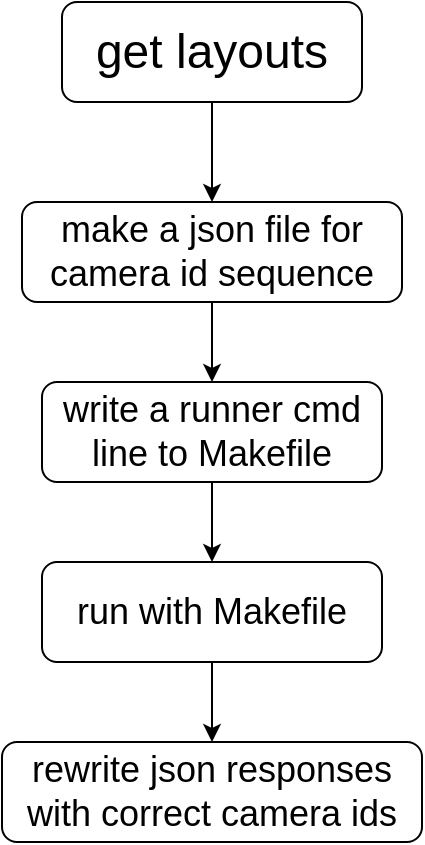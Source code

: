 <mxfile version="22.1.21" type="github">
  <diagram name="Page-1" id="efvyXK25ZO0OqwwR3T38">
    <mxGraphModel dx="1382" dy="766" grid="1" gridSize="10" guides="1" tooltips="1" connect="1" arrows="1" fold="1" page="1" pageScale="1" pageWidth="850" pageHeight="1100" math="0" shadow="0">
      <root>
        <mxCell id="0" />
        <mxCell id="1" parent="0" />
        <mxCell id="i-wxioBPrlx5p6ISzlKl-1" style="edgeStyle=orthogonalEdgeStyle;rounded=0;orthogonalLoop=1;jettySize=auto;html=1;entryX=0.5;entryY=0;entryDx=0;entryDy=0;" edge="1" parent="1" source="oagU6lPWSOQpqtmDHDJ1-1" target="oagU6lPWSOQpqtmDHDJ1-2">
          <mxGeometry relative="1" as="geometry" />
        </mxCell>
        <mxCell id="oagU6lPWSOQpqtmDHDJ1-1" value="&lt;font style=&quot;font-size: 24px;&quot;&gt;get layouts&lt;/font&gt;" style="rounded=1;whiteSpace=wrap;html=1;" parent="1" vertex="1">
          <mxGeometry x="630" y="40" width="150" height="50" as="geometry" />
        </mxCell>
        <mxCell id="i-wxioBPrlx5p6ISzlKl-2" style="edgeStyle=orthogonalEdgeStyle;rounded=0;orthogonalLoop=1;jettySize=auto;html=1;entryX=0.5;entryY=0;entryDx=0;entryDy=0;" edge="1" parent="1" source="oagU6lPWSOQpqtmDHDJ1-2" target="oagU6lPWSOQpqtmDHDJ1-3">
          <mxGeometry relative="1" as="geometry" />
        </mxCell>
        <mxCell id="oagU6lPWSOQpqtmDHDJ1-2" value="&lt;font style=&quot;font-size: 18px;&quot;&gt;make a json file for camera id sequence&lt;/font&gt;" style="rounded=1;whiteSpace=wrap;html=1;" parent="1" vertex="1">
          <mxGeometry x="610" y="140" width="190" height="50" as="geometry" />
        </mxCell>
        <mxCell id="oagU6lPWSOQpqtmDHDJ1-8" value="" style="edgeStyle=orthogonalEdgeStyle;rounded=0;orthogonalLoop=1;jettySize=auto;html=1;" parent="1" source="oagU6lPWSOQpqtmDHDJ1-3" target="oagU6lPWSOQpqtmDHDJ1-7" edge="1">
          <mxGeometry relative="1" as="geometry" />
        </mxCell>
        <mxCell id="oagU6lPWSOQpqtmDHDJ1-3" value="&lt;font style=&quot;font-size: 18px;&quot;&gt;write a runner cmd line to Makefile&lt;/font&gt;" style="rounded=1;whiteSpace=wrap;html=1;" parent="1" vertex="1">
          <mxGeometry x="620" y="230" width="170" height="50" as="geometry" />
        </mxCell>
        <mxCell id="oagU6lPWSOQpqtmDHDJ1-12" value="" style="edgeStyle=orthogonalEdgeStyle;rounded=0;orthogonalLoop=1;jettySize=auto;html=1;" parent="1" source="oagU6lPWSOQpqtmDHDJ1-7" target="oagU6lPWSOQpqtmDHDJ1-11" edge="1">
          <mxGeometry relative="1" as="geometry" />
        </mxCell>
        <mxCell id="oagU6lPWSOQpqtmDHDJ1-7" value="&lt;font style=&quot;font-size: 18px;&quot;&gt;run with Makefile&lt;/font&gt;" style="rounded=1;whiteSpace=wrap;html=1;" parent="1" vertex="1">
          <mxGeometry x="620" y="320" width="170" height="50" as="geometry" />
        </mxCell>
        <mxCell id="oagU6lPWSOQpqtmDHDJ1-11" value="&lt;span style=&quot;font-size: 18px;&quot;&gt;rewrite json responses with correct camera ids&lt;/span&gt;" style="rounded=1;whiteSpace=wrap;html=1;" parent="1" vertex="1">
          <mxGeometry x="600" y="410" width="210" height="50" as="geometry" />
        </mxCell>
      </root>
    </mxGraphModel>
  </diagram>
</mxfile>
